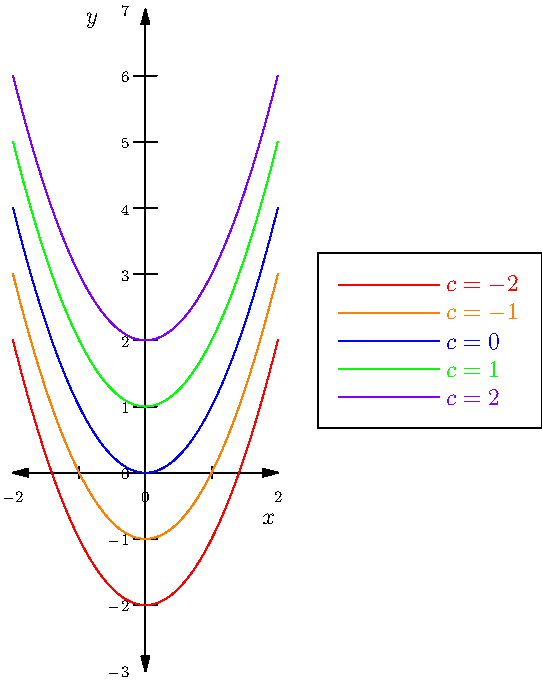 // Asymptote code for plotting level curves of f(x, y) = y - x^2
import graph;

size(12cm);

real fa(real x) { return x**2 - 2; }
real fb(real x) { return x**2 - 1; }
real fc(real x) { return x**2; }
real fd(real x) { return x**2 + 1; }
real fe(real x) { return x**2 + 2; }

// Set up the range of the plot
real xmin = -2, xmax = 2;
real ymin = -3, ymax = 7;

xaxis("$x$", xmin, xmax, Ticks(Label(fontsize(8pt)), step=1, begin=false, end=false), Arrows);
yaxis("$y$", ymin, ymax, Ticks(Label(fontsize(8pt)), step=1, begin=false, end=false), Arrows);

draw(graph(fa, xmin, xmax, operator ..), red, "$c = -2$", align=W);
draw(graph(fb, xmin, xmax, operator ..), orange, "$c = -1$", align=W);
draw(graph(fc, xmin, xmax, operator ..), blue, "$c = 0$", align=W);
draw(graph(fd, xmin, xmax, operator ..), green, "$c = 1$", align=W);
draw(graph(fe, xmin, xmax, operator ..), purple, "$c = 2$", align=W);

add(legend(),point(E),(20,0),UnFill);

